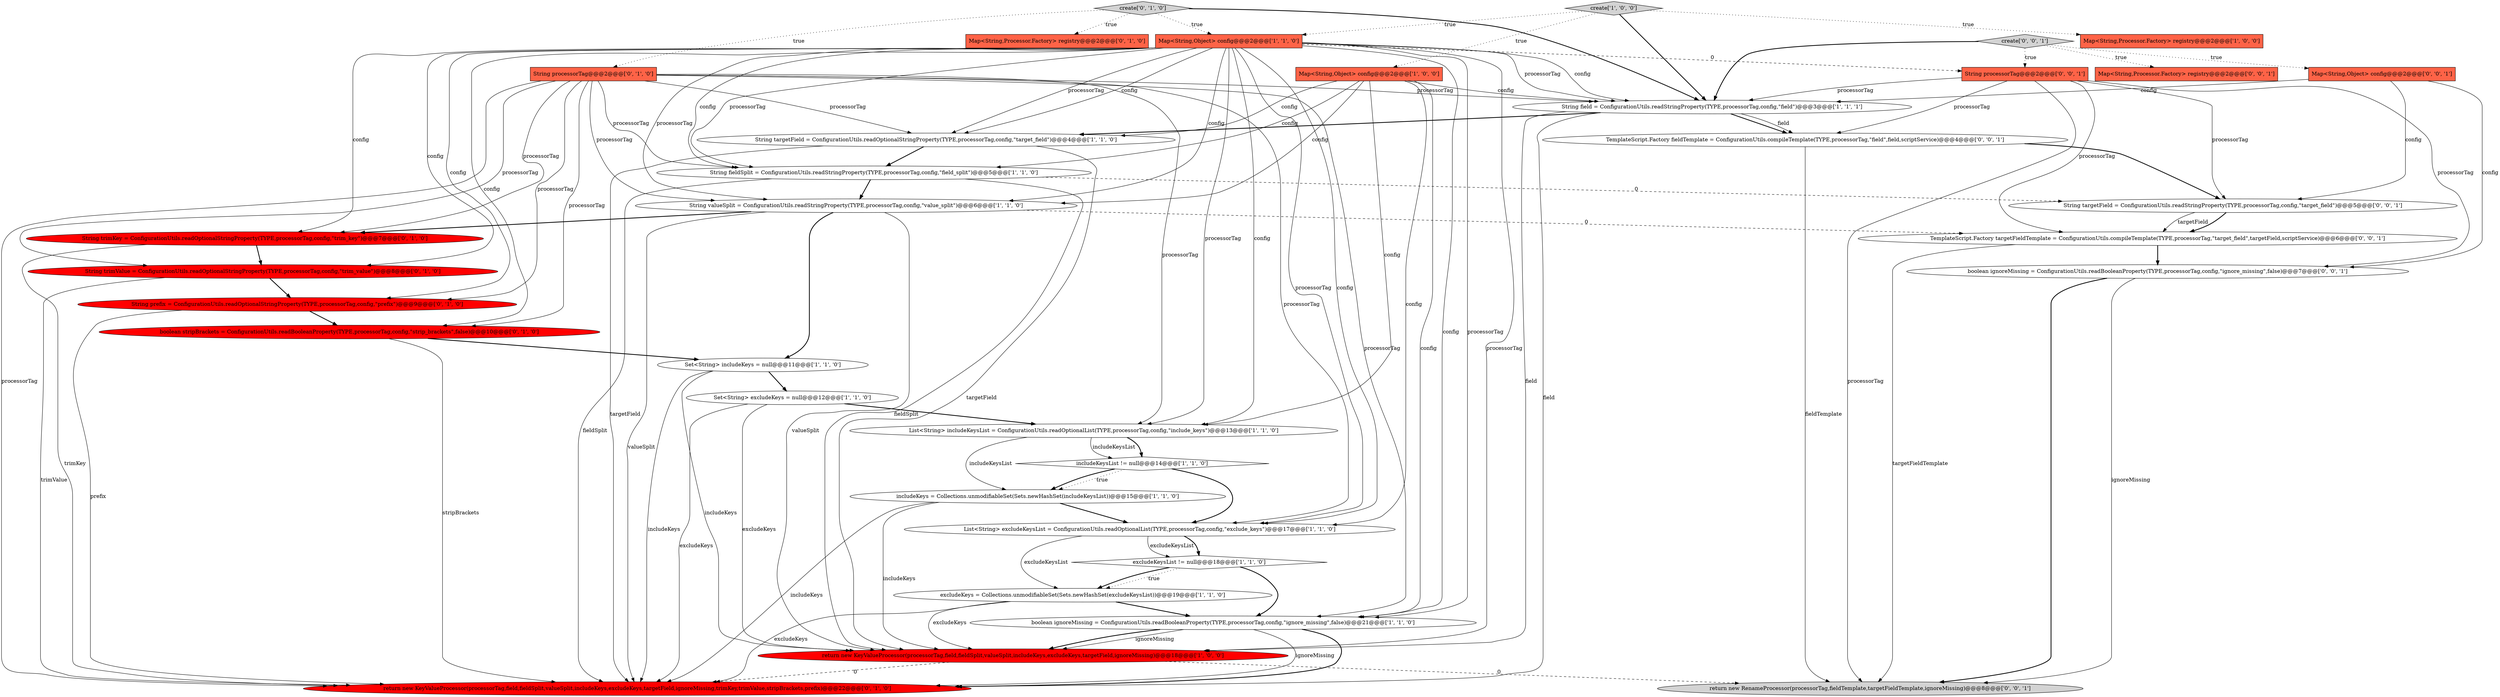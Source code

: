 digraph {
4 [style = filled, label = "String field = ConfigurationUtils.readStringProperty(TYPE,processorTag,config,\"field\")@@@3@@@['1', '1', '1']", fillcolor = white, shape = ellipse image = "AAA0AAABBB1BBB"];
28 [style = filled, label = "return new RenameProcessor(processorTag,fieldTemplate,targetFieldTemplate,ignoreMissing)@@@8@@@['0', '0', '1']", fillcolor = lightgray, shape = ellipse image = "AAA0AAABBB3BBB"];
12 [style = filled, label = "Set<String> includeKeys = null@@@11@@@['1', '1', '0']", fillcolor = white, shape = ellipse image = "AAA0AAABBB1BBB"];
16 [style = filled, label = "includeKeysList != null@@@14@@@['1', '1', '0']", fillcolor = white, shape = diamond image = "AAA0AAABBB1BBB"];
2 [style = filled, label = "Map<String,Processor.Factory> registry@@@2@@@['1', '0', '0']", fillcolor = tomato, shape = box image = "AAA0AAABBB1BBB"];
30 [style = filled, label = "create['0', '0', '1']", fillcolor = lightgray, shape = diamond image = "AAA0AAABBB3BBB"];
3 [style = filled, label = "List<String> includeKeysList = ConfigurationUtils.readOptionalList(TYPE,processorTag,config,\"include_keys\")@@@13@@@['1', '1', '0']", fillcolor = white, shape = ellipse image = "AAA0AAABBB1BBB"];
15 [style = filled, label = "excludeKeysList != null@@@18@@@['1', '1', '0']", fillcolor = white, shape = diamond image = "AAA0AAABBB1BBB"];
25 [style = filled, label = "String prefix = ConfigurationUtils.readOptionalStringProperty(TYPE,processorTag,config,\"prefix\")@@@9@@@['0', '1', '0']", fillcolor = red, shape = ellipse image = "AAA1AAABBB2BBB"];
23 [style = filled, label = "Map<String,Processor.Factory> registry@@@2@@@['0', '1', '0']", fillcolor = tomato, shape = box image = "AAA0AAABBB2BBB"];
33 [style = filled, label = "String targetField = ConfigurationUtils.readStringProperty(TYPE,processorTag,config,\"target_field\")@@@5@@@['0', '0', '1']", fillcolor = white, shape = ellipse image = "AAA0AAABBB3BBB"];
6 [style = filled, label = "Map<String,Object> config@@@2@@@['1', '1', '0']", fillcolor = tomato, shape = box image = "AAA0AAABBB1BBB"];
22 [style = filled, label = "boolean stripBrackets = ConfigurationUtils.readBooleanProperty(TYPE,processorTag,config,\"strip_brackets\",false)@@@10@@@['0', '1', '0']", fillcolor = red, shape = ellipse image = "AAA1AAABBB2BBB"];
18 [style = filled, label = "return new KeyValueProcessor(processorTag,field,fieldSplit,valueSplit,includeKeys,excludeKeys,targetField,ignoreMissing,trimKey,trimValue,stripBrackets,prefix)@@@22@@@['0', '1', '0']", fillcolor = red, shape = ellipse image = "AAA1AAABBB2BBB"];
7 [style = filled, label = "excludeKeys = Collections.unmodifiableSet(Sets.newHashSet(excludeKeysList))@@@19@@@['1', '1', '0']", fillcolor = white, shape = ellipse image = "AAA0AAABBB1BBB"];
9 [style = filled, label = "includeKeys = Collections.unmodifiableSet(Sets.newHashSet(includeKeysList))@@@15@@@['1', '1', '0']", fillcolor = white, shape = ellipse image = "AAA0AAABBB1BBB"];
27 [style = filled, label = "Map<String,Object> config@@@2@@@['0', '0', '1']", fillcolor = tomato, shape = box image = "AAA0AAABBB3BBB"];
8 [style = filled, label = "boolean ignoreMissing = ConfigurationUtils.readBooleanProperty(TYPE,processorTag,config,\"ignore_missing\",false)@@@21@@@['1', '1', '0']", fillcolor = white, shape = ellipse image = "AAA0AAABBB1BBB"];
31 [style = filled, label = "String processorTag@@@2@@@['0', '0', '1']", fillcolor = tomato, shape = box image = "AAA0AAABBB3BBB"];
13 [style = filled, label = "return new KeyValueProcessor(processorTag,field,fieldSplit,valueSplit,includeKeys,excludeKeys,targetField,ignoreMissing)@@@18@@@['1', '0', '0']", fillcolor = red, shape = ellipse image = "AAA1AAABBB1BBB"];
14 [style = filled, label = "String fieldSplit = ConfigurationUtils.readStringProperty(TYPE,processorTag,config,\"field_split\")@@@5@@@['1', '1', '0']", fillcolor = white, shape = ellipse image = "AAA0AAABBB1BBB"];
17 [style = filled, label = "String targetField = ConfigurationUtils.readOptionalStringProperty(TYPE,processorTag,config,\"target_field\")@@@4@@@['1', '1', '0']", fillcolor = white, shape = ellipse image = "AAA0AAABBB1BBB"];
24 [style = filled, label = "String processorTag@@@2@@@['0', '1', '0']", fillcolor = tomato, shape = box image = "AAA0AAABBB2BBB"];
20 [style = filled, label = "create['0', '1', '0']", fillcolor = lightgray, shape = diamond image = "AAA0AAABBB2BBB"];
1 [style = filled, label = "create['1', '0', '0']", fillcolor = lightgray, shape = diamond image = "AAA0AAABBB1BBB"];
19 [style = filled, label = "String trimValue = ConfigurationUtils.readOptionalStringProperty(TYPE,processorTag,config,\"trim_value\")@@@8@@@['0', '1', '0']", fillcolor = red, shape = ellipse image = "AAA1AAABBB2BBB"];
26 [style = filled, label = "boolean ignoreMissing = ConfigurationUtils.readBooleanProperty(TYPE,processorTag,config,\"ignore_missing\",false)@@@7@@@['0', '0', '1']", fillcolor = white, shape = ellipse image = "AAA0AAABBB3BBB"];
32 [style = filled, label = "TemplateScript.Factory fieldTemplate = ConfigurationUtils.compileTemplate(TYPE,processorTag,\"field\",field,scriptService)@@@4@@@['0', '0', '1']", fillcolor = white, shape = ellipse image = "AAA0AAABBB3BBB"];
5 [style = filled, label = "Map<String,Object> config@@@2@@@['1', '0', '0']", fillcolor = tomato, shape = box image = "AAA0AAABBB1BBB"];
29 [style = filled, label = "Map<String,Processor.Factory> registry@@@2@@@['0', '0', '1']", fillcolor = tomato, shape = box image = "AAA0AAABBB3BBB"];
0 [style = filled, label = "Set<String> excludeKeys = null@@@12@@@['1', '1', '0']", fillcolor = white, shape = ellipse image = "AAA0AAABBB1BBB"];
34 [style = filled, label = "TemplateScript.Factory targetFieldTemplate = ConfigurationUtils.compileTemplate(TYPE,processorTag,\"target_field\",targetField,scriptService)@@@6@@@['0', '0', '1']", fillcolor = white, shape = ellipse image = "AAA0AAABBB3BBB"];
21 [style = filled, label = "String trimKey = ConfigurationUtils.readOptionalStringProperty(TYPE,processorTag,config,\"trim_key\")@@@7@@@['0', '1', '0']", fillcolor = red, shape = ellipse image = "AAA1AAABBB2BBB"];
11 [style = filled, label = "String valueSplit = ConfigurationUtils.readStringProperty(TYPE,processorTag,config,\"value_split\")@@@6@@@['1', '1', '0']", fillcolor = white, shape = ellipse image = "AAA0AAABBB1BBB"];
10 [style = filled, label = "List<String> excludeKeysList = ConfigurationUtils.readOptionalList(TYPE,processorTag,config,\"exclude_keys\")@@@17@@@['1', '1', '0']", fillcolor = white, shape = ellipse image = "AAA0AAABBB1BBB"];
16->9 [style = dotted, label="true"];
5->3 [style = solid, label="config"];
12->13 [style = solid, label="includeKeys"];
25->22 [style = bold, label=""];
24->25 [style = solid, label="processorTag"];
12->18 [style = solid, label="includeKeys"];
9->10 [style = bold, label=""];
6->3 [style = solid, label="processorTag"];
3->16 [style = bold, label=""];
15->7 [style = dotted, label="true"];
7->8 [style = bold, label=""];
24->18 [style = solid, label="processorTag"];
5->14 [style = solid, label="config"];
25->18 [style = solid, label="prefix"];
14->13 [style = solid, label="fieldSplit"];
0->18 [style = solid, label="excludeKeys"];
24->19 [style = solid, label="processorTag"];
6->8 [style = solid, label="config"];
3->9 [style = solid, label="includeKeysList"];
34->26 [style = bold, label=""];
17->14 [style = bold, label=""];
5->4 [style = solid, label="config"];
6->14 [style = solid, label="processorTag"];
1->6 [style = dotted, label="true"];
26->28 [style = bold, label=""];
13->18 [style = dashed, label="0"];
14->11 [style = bold, label=""];
16->9 [style = bold, label=""];
5->11 [style = solid, label="config"];
8->18 [style = solid, label="ignoreMissing"];
10->15 [style = solid, label="excludeKeysList"];
5->10 [style = solid, label="config"];
6->11 [style = solid, label="config"];
9->18 [style = solid, label="includeKeys"];
0->3 [style = bold, label=""];
1->4 [style = bold, label=""];
4->32 [style = bold, label=""];
24->22 [style = solid, label="processorTag"];
21->19 [style = bold, label=""];
20->24 [style = dotted, label="true"];
11->13 [style = solid, label="valueSplit"];
31->28 [style = solid, label="processorTag"];
6->22 [style = solid, label="config"];
8->18 [style = bold, label=""];
6->31 [style = dashed, label="0"];
11->12 [style = bold, label=""];
24->21 [style = solid, label="processorTag"];
6->8 [style = solid, label="processorTag"];
4->18 [style = solid, label="field"];
5->17 [style = solid, label="config"];
6->4 [style = solid, label="processorTag"];
0->13 [style = solid, label="excludeKeys"];
24->11 [style = solid, label="processorTag"];
14->33 [style = dashed, label="0"];
19->25 [style = bold, label=""];
31->34 [style = solid, label="processorTag"];
24->10 [style = solid, label="processorTag"];
32->28 [style = solid, label="fieldTemplate"];
13->28 [style = dashed, label="0"];
30->29 [style = dotted, label="true"];
21->18 [style = solid, label="trimKey"];
34->28 [style = solid, label="targetFieldTemplate"];
5->8 [style = solid, label="config"];
10->7 [style = solid, label="excludeKeysList"];
27->33 [style = solid, label="config"];
24->14 [style = solid, label="processorTag"];
6->21 [style = solid, label="config"];
20->6 [style = dotted, label="true"];
27->4 [style = solid, label="config"];
4->13 [style = solid, label="field"];
4->17 [style = bold, label=""];
31->4 [style = solid, label="processorTag"];
31->33 [style = solid, label="processorTag"];
11->34 [style = dashed, label="0"];
11->21 [style = bold, label=""];
6->14 [style = solid, label="config"];
7->13 [style = solid, label="excludeKeys"];
6->13 [style = solid, label="processorTag"];
32->33 [style = bold, label=""];
6->3 [style = solid, label="config"];
24->4 [style = solid, label="processorTag"];
14->18 [style = solid, label="fieldSplit"];
11->18 [style = solid, label="valueSplit"];
27->26 [style = solid, label="config"];
20->23 [style = dotted, label="true"];
7->18 [style = solid, label="excludeKeys"];
24->3 [style = solid, label="processorTag"];
8->13 [style = solid, label="ignoreMissing"];
31->26 [style = solid, label="processorTag"];
15->8 [style = bold, label=""];
30->31 [style = dotted, label="true"];
8->13 [style = bold, label=""];
6->4 [style = solid, label="config"];
10->15 [style = bold, label=""];
24->8 [style = solid, label="processorTag"];
15->7 [style = bold, label=""];
6->17 [style = solid, label="processorTag"];
17->18 [style = solid, label="targetField"];
16->10 [style = bold, label=""];
30->27 [style = dotted, label="true"];
31->32 [style = solid, label="processorTag"];
22->18 [style = solid, label="stripBrackets"];
6->25 [style = solid, label="config"];
6->11 [style = solid, label="processorTag"];
17->13 [style = solid, label="targetField"];
6->19 [style = solid, label="config"];
12->0 [style = bold, label=""];
4->32 [style = solid, label="field"];
33->34 [style = solid, label="targetField"];
20->4 [style = bold, label=""];
6->10 [style = solid, label="processorTag"];
6->17 [style = solid, label="config"];
9->13 [style = solid, label="includeKeys"];
24->17 [style = solid, label="processorTag"];
22->12 [style = bold, label=""];
30->4 [style = bold, label=""];
19->18 [style = solid, label="trimValue"];
26->28 [style = solid, label="ignoreMissing"];
1->2 [style = dotted, label="true"];
33->34 [style = bold, label=""];
1->5 [style = dotted, label="true"];
6->10 [style = solid, label="config"];
3->16 [style = solid, label="includeKeysList"];
}
